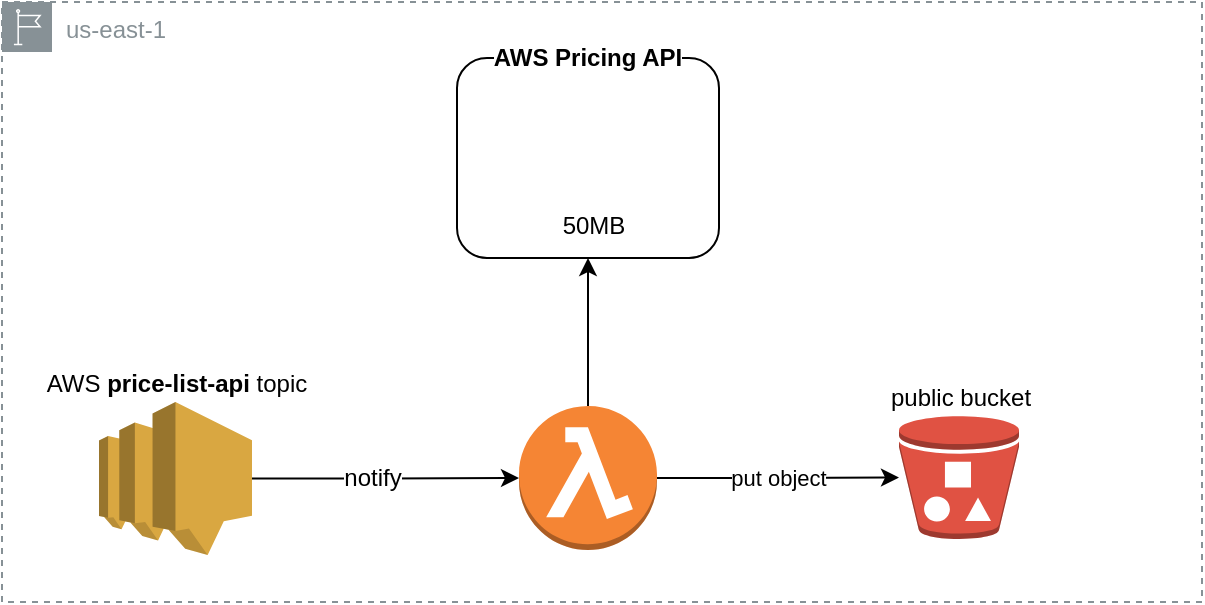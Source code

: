 <mxfile version="10.5.8"><diagram id="bTZS4GcTanViE-Q01aF7" name="Page-1"><mxGraphModel dx="1154" dy="695" grid="1" gridSize="10" guides="1" tooltips="1" connect="1" arrows="1" fold="1" page="1" pageScale="1" pageWidth="850" pageHeight="1100" math="0" shadow="0"><root><mxCell id="0"/><mxCell id="1" parent="0"/><mxCell id="_Ua11miJJNBStv_KUjdd-4" value="us-east-1" style="outlineConnect=0;gradientColor=none;html=1;whiteSpace=wrap;fontSize=12;fontStyle=0;shape=mxgraph.aws4.group;grIcon=mxgraph.aws4.group_region;strokeColor=#879196;fillColor=none;verticalAlign=top;align=left;spacingLeft=30;fontColor=#879196;dashed=1;" vertex="1" parent="1"><mxGeometry x="100" y="212" width="600" height="300" as="geometry"/></mxCell><mxCell id="_Ua11miJJNBStv_KUjdd-6" value="put object" style="edgeStyle=orthogonalEdgeStyle;rounded=0;orthogonalLoop=1;jettySize=auto;html=1;" edge="1" parent="1" source="_Ua11miJJNBStv_KUjdd-1" target="_Ua11miJJNBStv_KUjdd-3"><mxGeometry relative="1" as="geometry"/></mxCell><mxCell id="_Ua11miJJNBStv_KUjdd-19" style="edgeStyle=orthogonalEdgeStyle;rounded=0;orthogonalLoop=1;jettySize=auto;html=1;entryX=0.5;entryY=1;entryDx=0;entryDy=0;" edge="1" parent="1" source="_Ua11miJJNBStv_KUjdd-1" target="_Ua11miJJNBStv_KUjdd-15"><mxGeometry relative="1" as="geometry"/></mxCell><mxCell id="_Ua11miJJNBStv_KUjdd-1" value="" style="outlineConnect=0;dashed=0;verticalLabelPosition=bottom;verticalAlign=top;align=center;html=1;shape=mxgraph.aws3.lambda_function;fillColor=#F58534;gradientColor=none;" vertex="1" parent="1"><mxGeometry x="358.5" y="414" width="69" height="72" as="geometry"/></mxCell><mxCell id="_Ua11miJJNBStv_KUjdd-5" style="edgeStyle=orthogonalEdgeStyle;rounded=0;orthogonalLoop=1;jettySize=auto;html=1;entryX=0;entryY=0.5;entryDx=0;entryDy=0;entryPerimeter=0;" edge="1" parent="1" source="_Ua11miJJNBStv_KUjdd-2" target="_Ua11miJJNBStv_KUjdd-1"><mxGeometry relative="1" as="geometry"/></mxCell><mxCell id="_Ua11miJJNBStv_KUjdd-20" value="notify" style="text;html=1;resizable=0;points=[];align=center;verticalAlign=middle;labelBackgroundColor=#ffffff;" vertex="1" connectable="0" parent="_Ua11miJJNBStv_KUjdd-5"><mxGeometry y="-12" relative="1" as="geometry"><mxPoint x="-7" y="-12" as="offset"/></mxGeometry></mxCell><mxCell id="_Ua11miJJNBStv_KUjdd-2" value="AWS &lt;b&gt;price-list-api&lt;/b&gt; topic" style="outlineConnect=0;dashed=0;verticalLabelPosition=top;verticalAlign=bottom;align=center;html=1;shape=mxgraph.aws3.sns;fillColor=#D9A741;gradientColor=none;labelPosition=center;" vertex="1" parent="1"><mxGeometry x="148.5" y="412" width="76.5" height="76.5" as="geometry"/></mxCell><mxCell id="_Ua11miJJNBStv_KUjdd-3" value="public bucket" style="outlineConnect=0;dashed=0;verticalLabelPosition=top;verticalAlign=bottom;align=center;html=1;shape=mxgraph.aws3.bucket_with_objects;fillColor=#E05243;gradientColor=none;labelPosition=center;" vertex="1" parent="1"><mxGeometry x="548.5" y="419" width="60" height="61.5" as="geometry"/></mxCell><mxCell id="_Ua11miJJNBStv_KUjdd-15" value="" style="rounded=1;whiteSpace=wrap;html=1;" vertex="1" parent="1"><mxGeometry x="327.5" y="240" width="131" height="100" as="geometry"/></mxCell><mxCell id="_Ua11miJJNBStv_KUjdd-10" value="" style="shape=image;html=1;verticalAlign=top;verticalLabelPosition=bottom;labelBackgroundColor=#ffffff;imageAspect=0;aspect=fixed;image=https://cdn3.iconfinder.com/data/icons/file-set-volume-1/512/Artboard_9-128.png" vertex="1" parent="1"><mxGeometry x="356" y="254" width="70" height="70" as="geometry"/></mxCell><mxCell id="_Ua11miJJNBStv_KUjdd-16" value="AWS Pricing API" style="text;html=1;strokeColor=none;fillColor=none;align=center;verticalAlign=middle;whiteSpace=wrap;rounded=0;labelBackgroundColor=#ffffff;fontStyle=1" vertex="1" parent="1"><mxGeometry x="338" y="230" width="110" height="20" as="geometry"/></mxCell><mxCell id="_Ua11miJJNBStv_KUjdd-21" value="50MB" style="text;html=1;strokeColor=none;fillColor=none;align=center;verticalAlign=middle;whiteSpace=wrap;rounded=0;labelBackgroundColor=#ffffff;" vertex="1" parent="1"><mxGeometry x="376" y="314" width="40" height="20" as="geometry"/></mxCell></root></mxGraphModel></diagram></mxfile>